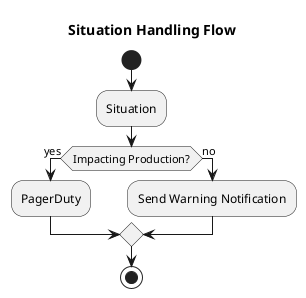 @startuml
title Situation Handling Flow

start

:Situation;

if (Impacting Production?) then (yes)
  :PagerDuty;
else (no)
  :Send Warning Notification;
endif

stop
@enduml
